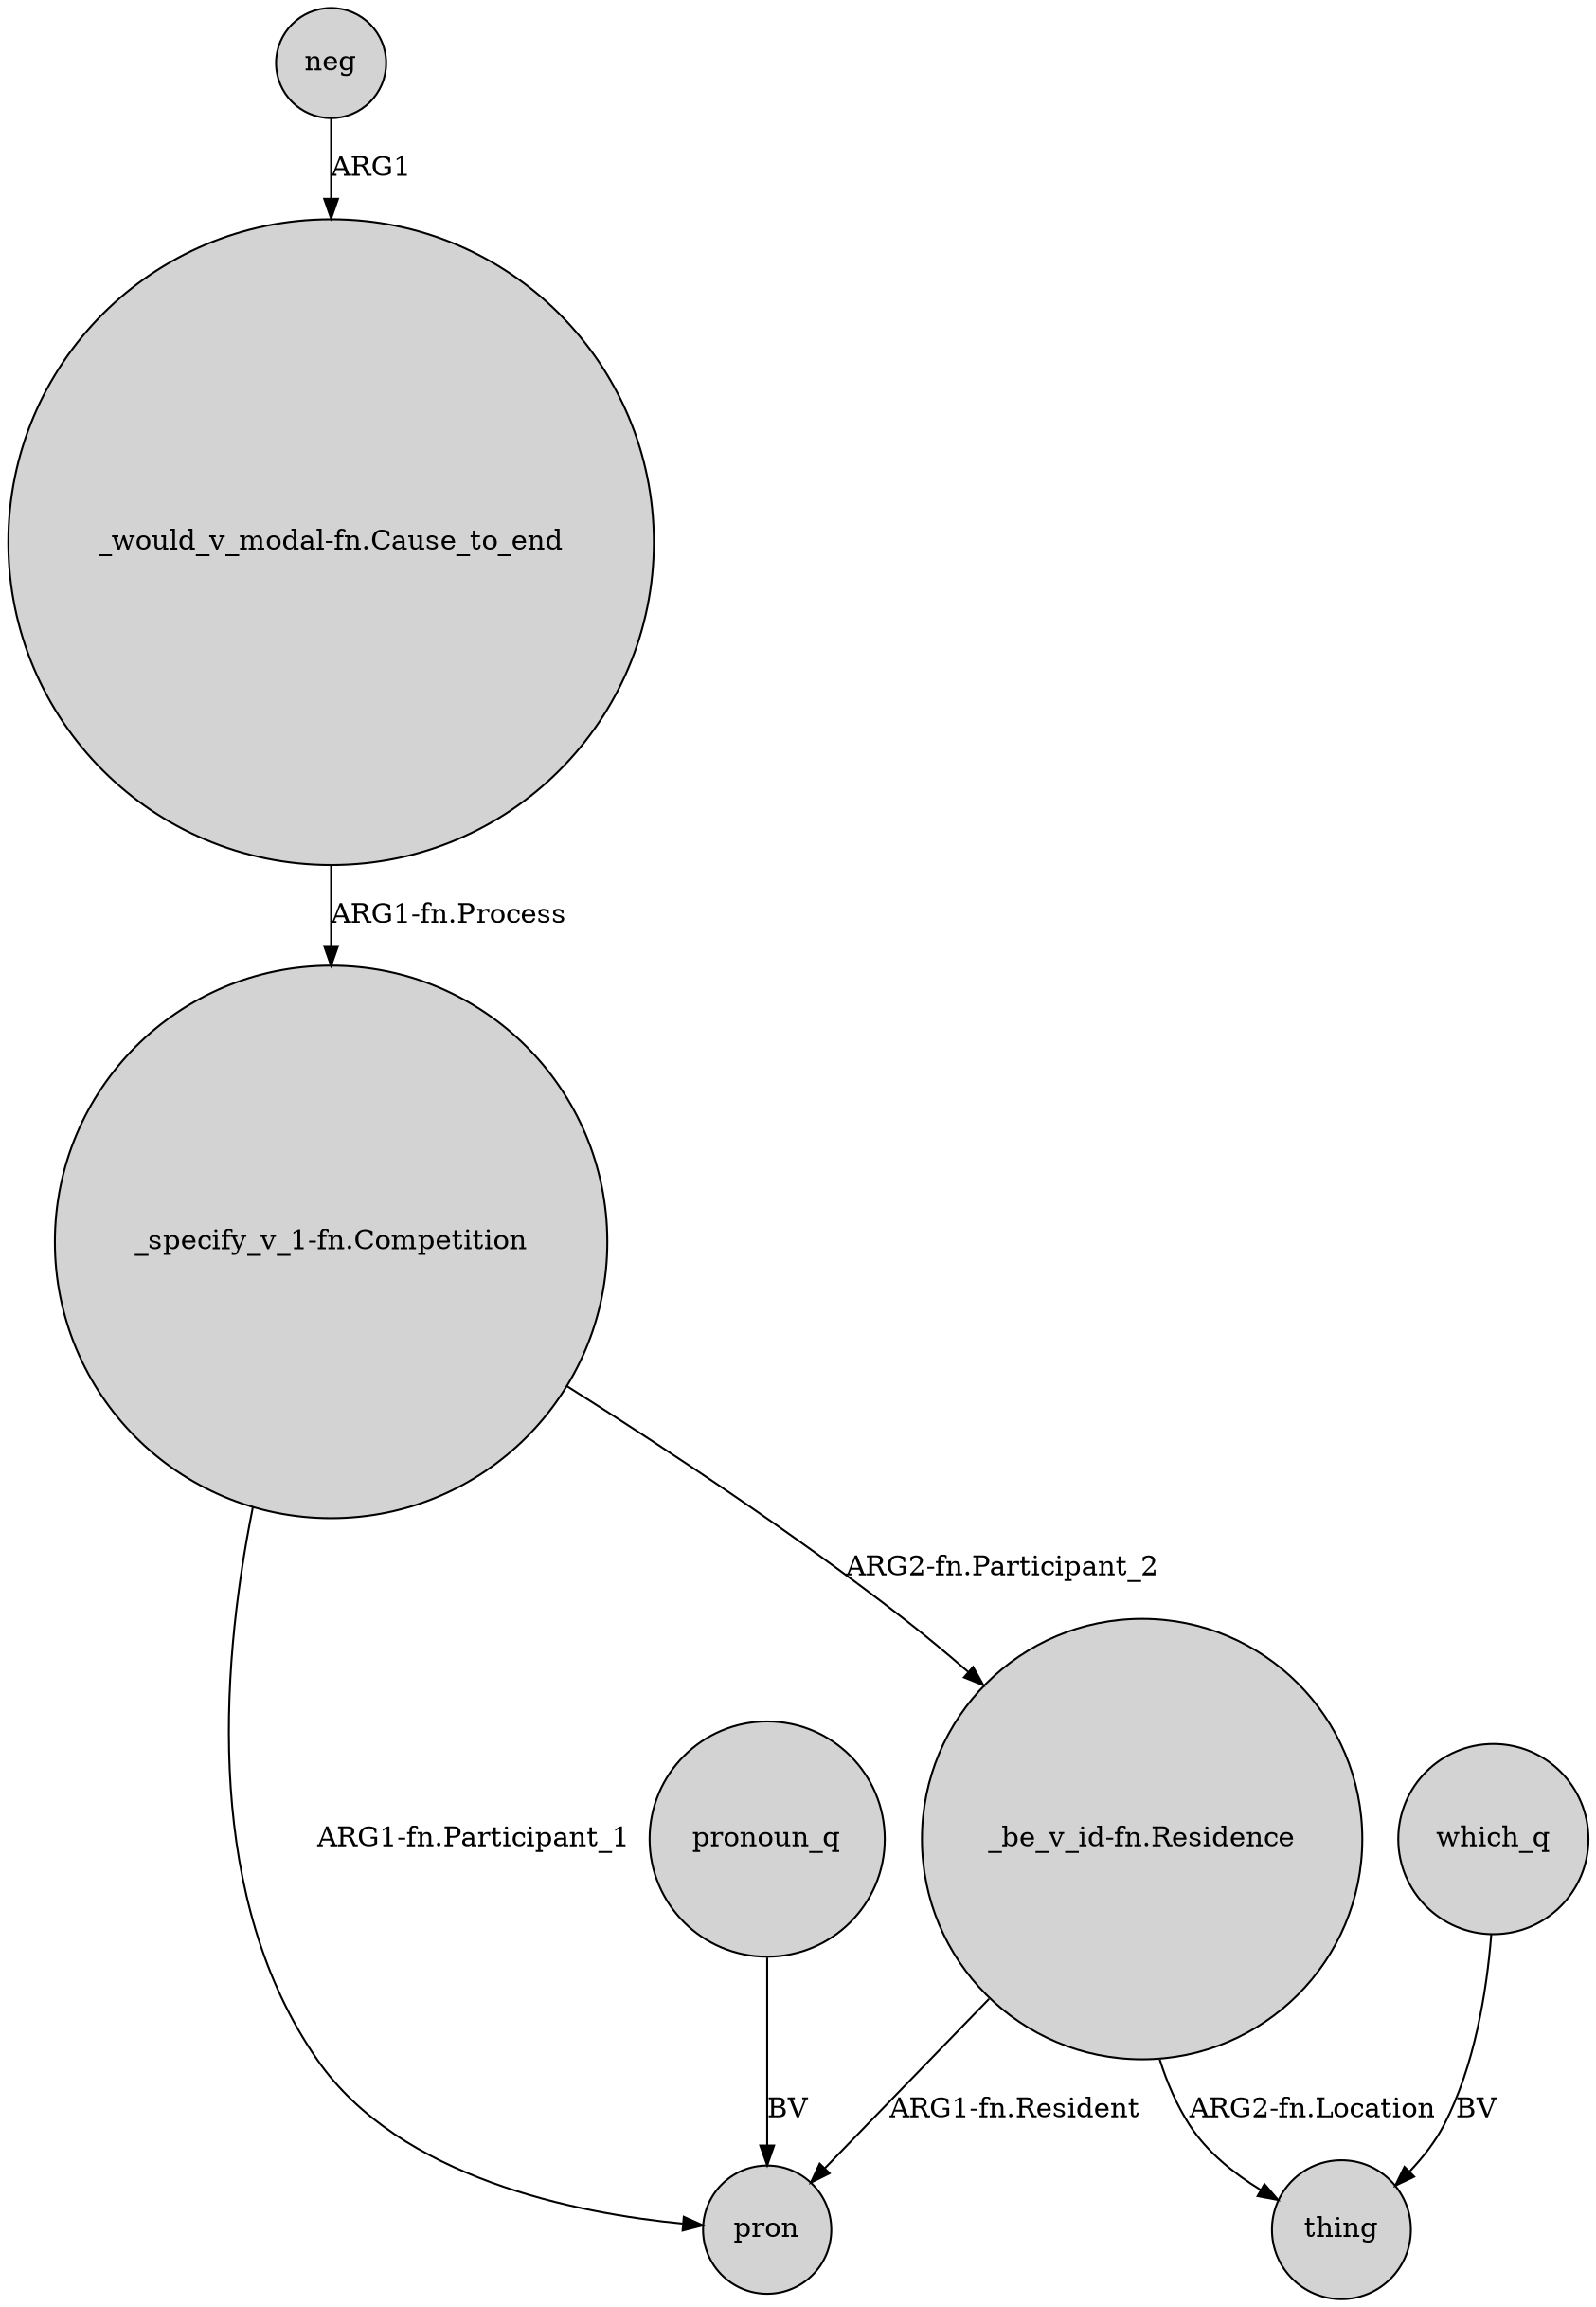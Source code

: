 digraph {
	node [shape=circle style=filled]
	"_specify_v_1-fn.Competition" -> "_be_v_id-fn.Residence" [label="ARG2-fn.Participant_2"]
	"_be_v_id-fn.Residence" -> pron [label="ARG1-fn.Resident"]
	neg -> "_would_v_modal-fn.Cause_to_end" [label=ARG1]
	"_would_v_modal-fn.Cause_to_end" -> "_specify_v_1-fn.Competition" [label="ARG1-fn.Process"]
	"_specify_v_1-fn.Competition" -> pron [label="ARG1-fn.Participant_1"]
	pronoun_q -> pron [label=BV]
	"_be_v_id-fn.Residence" -> thing [label="ARG2-fn.Location"]
	which_q -> thing [label=BV]
}
